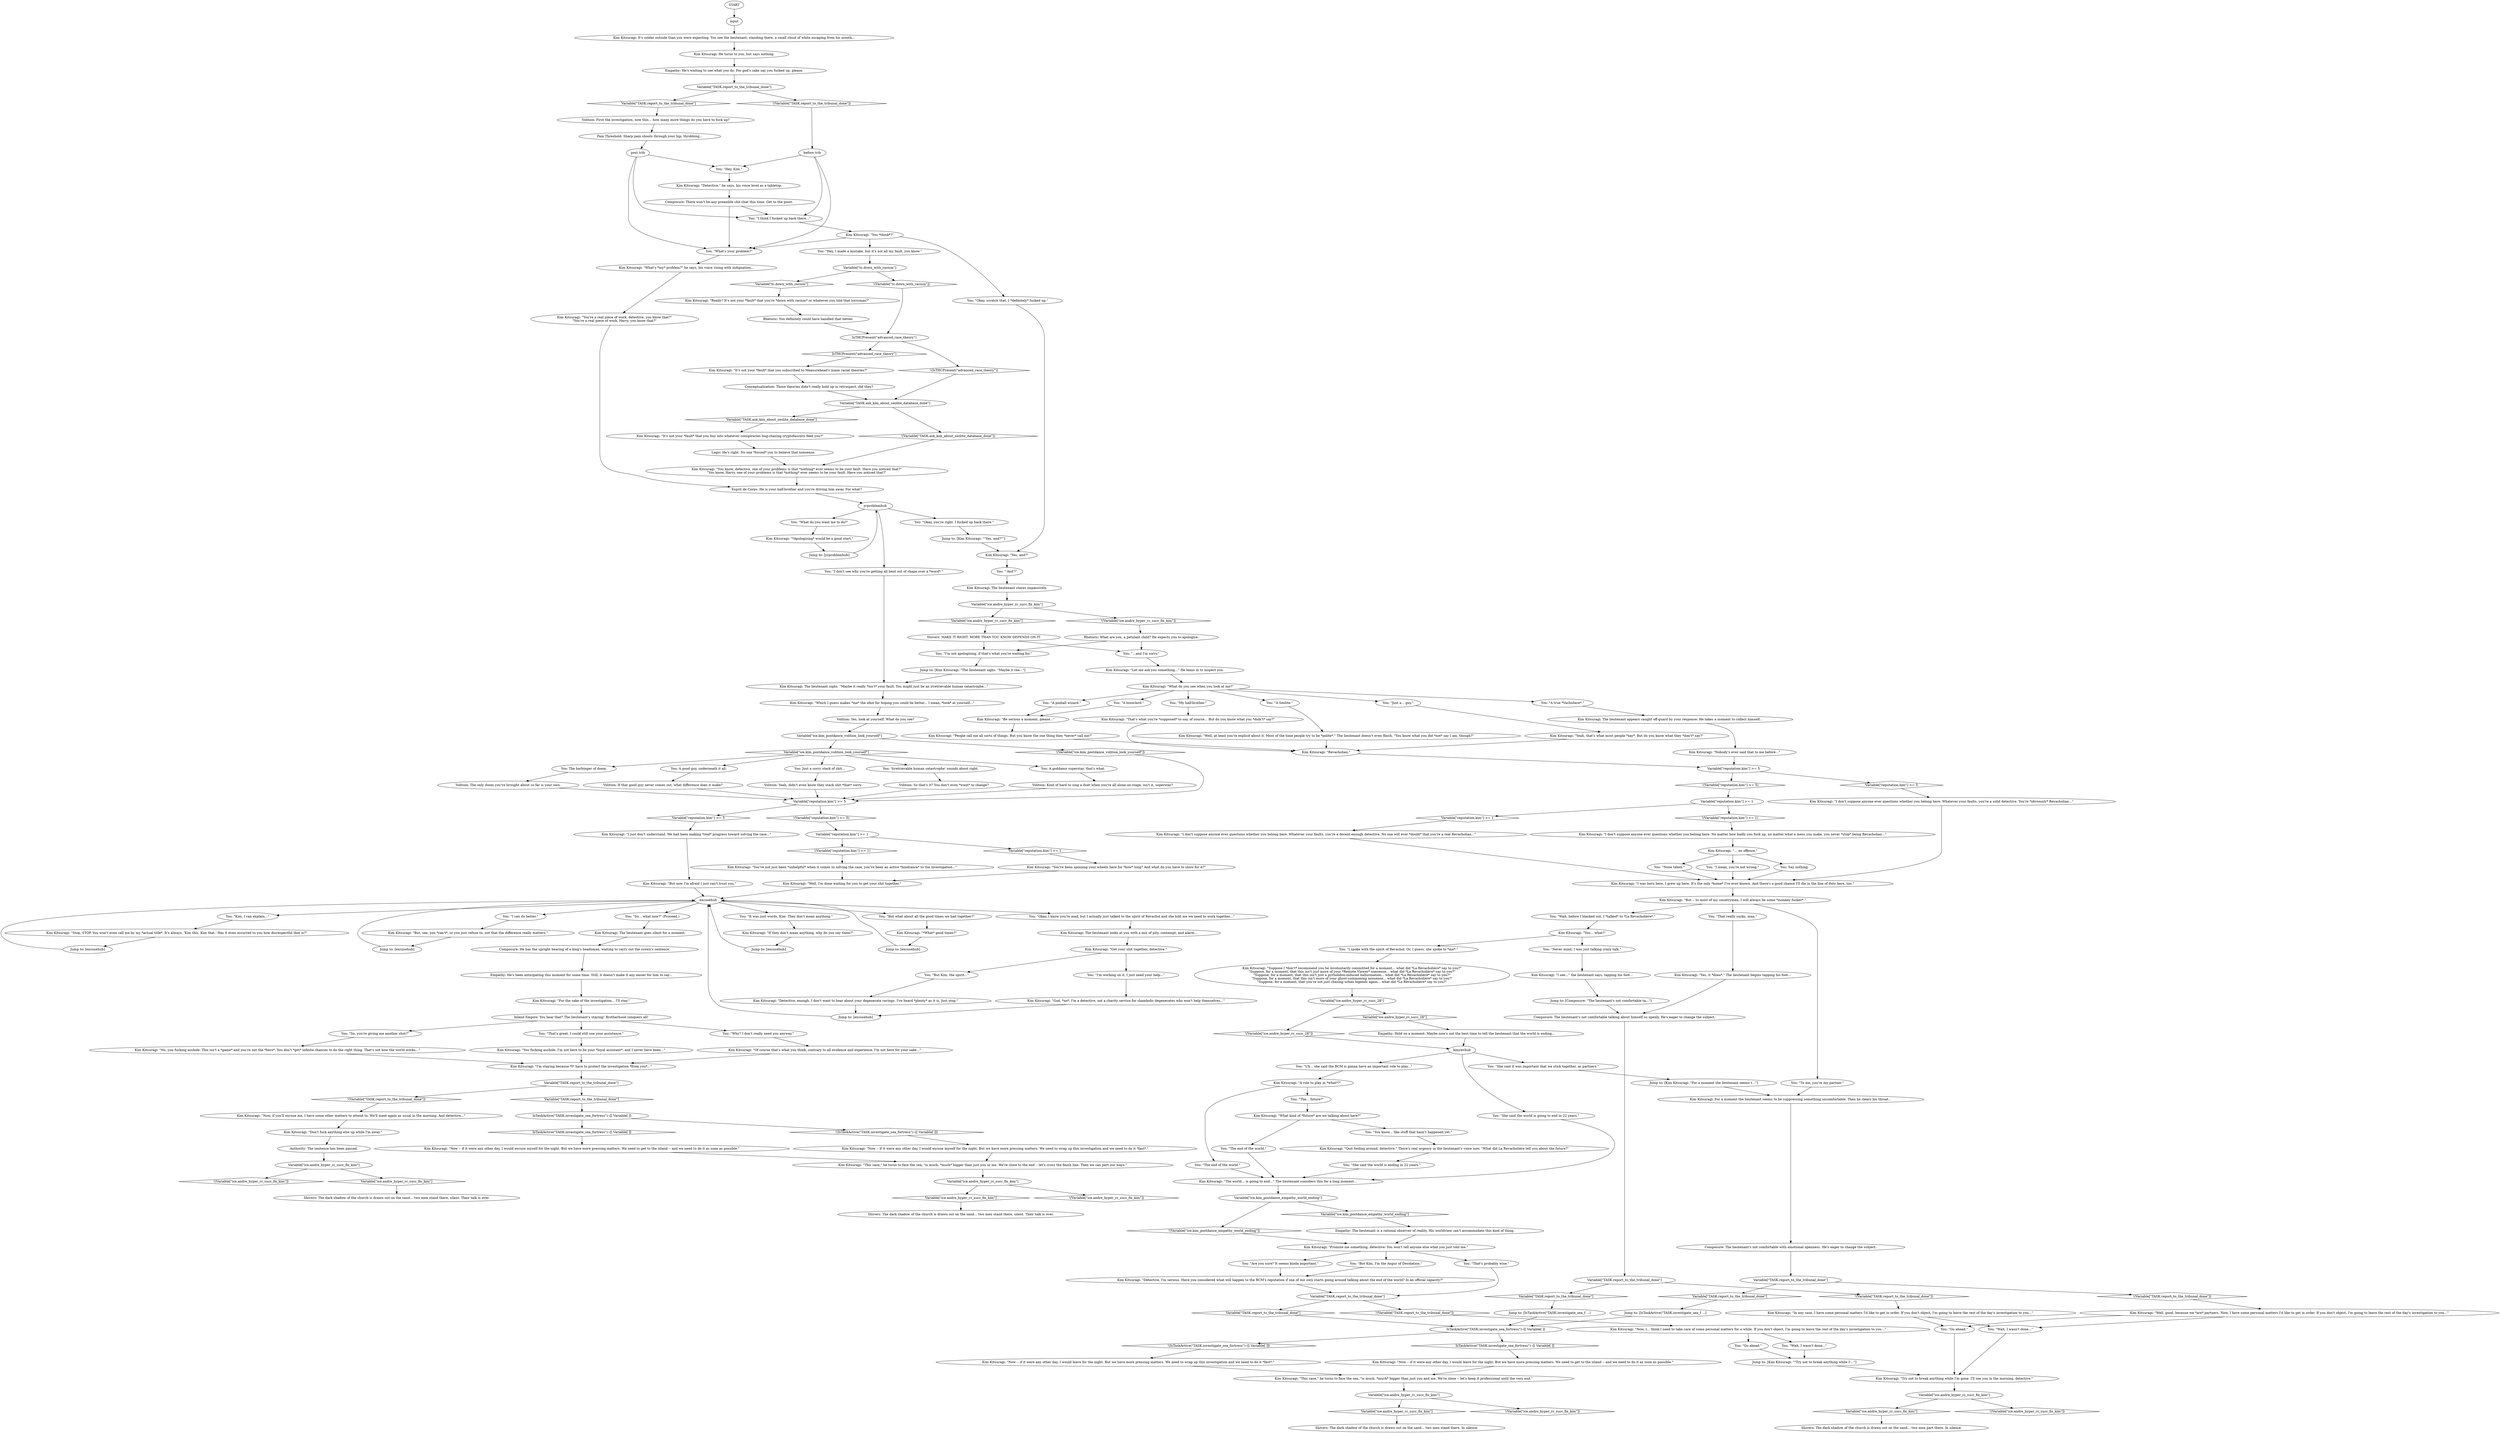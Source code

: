 # ICE / KIM RACISM FINAL TALK
# You failed the red check to get Kim to dance, and now you have to try to make amends or lose Kim's friendship forever.
# ==================================================
digraph G {
	  0 [label="START"];
	  1 [label="input"];
	  2 [label="Kim Kitsuragi: \"Now -- if it were any other day, I would leave for the night. But we have more pressing matters. We need to get to the island -- and we need to do it as soon as possible.\""];
	  3 [label="Variable[\"TASK.report_to_the_tribunal_done\"]"];
	  4 [label="Variable[\"TASK.report_to_the_tribunal_done\"]", shape=diamond];
	  5 [label="!(Variable[\"TASK.report_to_the_tribunal_done\"])", shape=diamond];
	  6 [label="Kim Kitsuragi: It's colder outside than you were expecting. You see the lieutenant, standing there, a small cloud of white escaping from his mouth..."];
	  7 [label="You: \"I'm not apologizing, if that's what you're waiting for.\""];
	  8 [label="Variable[\"reputation.kim\"] >= 1"];
	  9 [label="Variable[\"reputation.kim\"] >= 1", shape=diamond];
	  10 [label="!(Variable[\"reputation.kim\"] >= 1)", shape=diamond];
	  11 [label="Kim Kitsuragi: \"But now I'm afraid I just can't trust you.\""];
	  12 [label="You: \"Why? I don't really need you anyway.\""];
	  13 [label="Kim Kitsuragi: \"Try not to break anything while I'm gone. I'll see you in the morning, detective.\""];
	  14 [label="You: \"It was just words, Kim. They don't mean anything.\""];
	  15 [label="Kim Kitsuragi: \"Nobody's ever said that to me before...\""];
	  16 [label="You: \"Uh... she said the RCM is gonna have an important role to play...\""];
	  17 [label="You: \"She said the world is going to end in 22 years.\""];
	  18 [label="Kim Kitsuragi: \"Promise me something, detective: You won't tell anyone else what you just told me.\""];
	  19 [label="Jump to: [IsTaskActive(\"TASK.investigate_sea_f ...]"];
	  20 [label="kimrevhub"];
	  21 [label="Kim Kitsuragi: \"Detective,\" he says, his voice level as a tabletop."];
	  22 [label="You: \"Okay, scratch that. I *definitely* fucked up.\""];
	  23 [label="Esprit de Corps: He is your half-brother and you're driving him away. For what?"];
	  24 [label="Variable[\"TASK.ask_kim_about_seolite_database_done\"]"];
	  25 [label="Variable[\"TASK.ask_kim_about_seolite_database_done\"]", shape=diamond];
	  26 [label="!(Variable[\"TASK.ask_kim_about_seolite_database_done\"])", shape=diamond];
	  27 [label="You: \"A Seolite.\""];
	  28 [label="Logic: He's right. No one *forced* you to believe that nonsense."];
	  29 [label="You: \"I spoke with the spirit of Revachol. Or, I guess, she spoke to *me*.\""];
	  30 [label="Kim Kitsuragi: \"Yes, it *does*.\" The lieutenant begins tapping his foot..."];
	  31 [label="Kim Kitsuragi: \"The world... is going to end...\" The lieutenant considers this for a long moment..."];
	  32 [label="Variable[\"TASK.report_to_the_tribunal_done\"]"];
	  33 [label="Variable[\"TASK.report_to_the_tribunal_done\"]", shape=diamond];
	  34 [label="!(Variable[\"TASK.report_to_the_tribunal_done\"])", shape=diamond];
	  35 [label="Shivers: The dark shadow of the church is drawn out on the sand... two men stand there, silent. Their talk is over."];
	  36 [label="Volition: Yeah, didn't even know they stack shit *that* sorry."];
	  37 [label="You: \"Hey, I made a mistake, but it's not all my fault, you know.\""];
	  38 [label="You: \"'And'?\""];
	  39 [label="Kim Kitsuragi: \"What do you see when you look at me?\""];
	  40 [label="You: \"A binoclard.\""];
	  41 [label="Kim Kitsuragi: \"In any case, I have some personal matters I'd like to get in order. If you don't object, I'm going to leave the rest of the day's investigation to you...\""];
	  42 [label="Kim Kitsuragi: The lieutenant appears caught off-guard by your response. He takes a moment to collect himself..."];
	  43 [label="Variable[\"TASK.report_to_the_tribunal_done\"]"];
	  44 [label="Variable[\"TASK.report_to_the_tribunal_done\"]", shape=diamond];
	  45 [label="!(Variable[\"TASK.report_to_the_tribunal_done\"])", shape=diamond];
	  46 [label="You: \"Kim, I can explain...\""];
	  47 [label="Shivers: The dark shadow of the church is drawn out on the sand... two men stand there, silent. Their talk is over."];
	  48 [label="Variable[\"reputation.kim\"] >= 5"];
	  49 [label="Variable[\"reputation.kim\"] >= 5", shape=diamond];
	  50 [label="!(Variable[\"reputation.kim\"] >= 5)", shape=diamond];
	  51 [label="Kim Kitsuragi: \"I don't suppose anyone ever questions whether you belong here. Whatever your faults, you're a decent-enough detective. No one will ever *doubt* that you're a real Revacholian...\""];
	  52 [label="Kim Kitsuragi: \"If they don't mean anything, why do you say them?\""];
	  53 [label="Variable[\"TASK.report_to_the_tribunal_done\"]"];
	  54 [label="Variable[\"TASK.report_to_the_tribunal_done\"]", shape=diamond];
	  55 [label="!(Variable[\"TASK.report_to_the_tribunal_done\"])", shape=diamond];
	  56 [label="IsTHCPresent(\"advanced_race_theory\")"];
	  57 [label="IsTHCPresent(\"advanced_race_theory\")", shape=diamond];
	  58 [label="!(IsTHCPresent(\"advanced_race_theory\"))", shape=diamond];
	  59 [label="Variable[\"ice.kim_postdance_volition_look_yourself\"]"];
	  60 [label="Variable[\"ice.kim_postdance_volition_look_yourself\"]", shape=diamond];
	  61 [label="!(Variable[\"ice.kim_postdance_volition_look_yourself\"])", shape=diamond];
	  62 [label="Kim Kitsuragi: \"God, *no*. I'm a detective, not a charity service for shambolic degenerates who won't help themselves...\""];
	  63 [label="Kim Kitsuragi: \"You fucking asshole. I'm not here to be your *loyal assistant*, and I never have been...\""];
	  64 [label="Kim Kitsuragi: \"I was born here. I grew up here. It's the only *home* I've ever known. And there's a good chance I'll die in the line of duty here, too.\""];
	  65 [label="Kim Kitsuragi: \"Don't fuck anything else up while I'm away.\""];
	  66 [label="Shivers: The dark shadow of the church is drawn out on the sand... two men part there. In silence."];
	  67 [label="Empathy: The lieutenant is a rational observer of reality. His worldview can't accommodate this kind of thing."];
	  68 [label="Jump to: [Kim Kitsuragi: \"\"Try not to break anything while I'...\"]"];
	  69 [label="Kim Kitsuragi: \"Really? It's not your *fault* that you're *down with racism* or whatever you told that lorryman?\""];
	  70 [label="Kim Kitsuragi: The lieutenant stares impassively."];
	  71 [label="yrproblemhub"];
	  72 [label="Kim Kitsuragi: \"Which I guess makes *me* the idiot for hoping you could be better... I mean, *look* at yourself...\""];
	  73 [label="You: \"Go ahead.\""];
	  74 [label="Composure: The lieutenant's not comfortable with emotional openness. He's eager to change the subject."];
	  75 [label="Kim Kitsuragi: \"A role to play in *what*?\""];
	  76 [label="IsTaskActive(\"TASK.investigate_sea_fortress\")--[[ Variable[ ]]"];
	  77 [label="IsTaskActive(\"TASK.investigate_sea_fortress\")--[[ Variable[ ]]", shape=diamond];
	  78 [label="!(IsTaskActive(\"TASK.investigate_sea_fortress\")--[[ Variable[ ]])", shape=diamond];
	  79 [label="You: \"She said it was important that we stick together, as partners.\""];
	  80 [label="Kim Kitsuragi: He turns to you, but says nothing."];
	  81 [label="Kim Kitsuragi: \"It's not your *fault* that you subscribed to Measurehead's inane racial theories?\""];
	  82 [label="Kim Kitsuragi: The lieutenant goes silent for a moment."];
	  83 [label="You: \"So, you're giving me another shot?\""];
	  84 [label="You: \"To me, you're my partner.\""];
	  85 [label="Kim Kitsuragi: \"I see...\" the lieutenant says, tapping his foot..."];
	  86 [label="Composure: The lieutenant's not comfortable talking about himself so openly. He's eager to change the subject."];
	  87 [label="Kim Kitsuragi: \"Detective, I'm serious. Have you considered what will happen to the RCM's reputation if one of our own starts going around talking about the end of the world? In an official capacity?\""];
	  88 [label="Kim Kitsuragi: \"It's not your *fault* that you buy into whatever conspiracies bug-chasing cryptofascists feed you?\""];
	  89 [label="You: \"Just a... guy.\""];
	  90 [label="You: \"Okay, you're right. I fucked up back there.\""];
	  91 [label="Jump to: [yrproblemhub]"];
	  92 [label="You: \"So... what now?\" (Proceed.)"];
	  93 [label="Kim Kitsuragi: \"Get your shit together, detective.\""];
	  94 [label="You: \"I'm working on it, I just need your help...\""];
	  95 [label="Kim Kitsuragi: \"Of course that's what you think, contrary to all evidence and experience. I'm not here for your sake...\""];
	  96 [label="Jump to: [excusehub]"];
	  97 [label="Jump to: [excusehub]"];
	  98 [label="Kim Kitsuragi: \"Well, good, because we *are* partners. Now, I have some personal matters I'd like to get in order. If you don't object, I'm going to leave the rest of the day's investigation to you...\""];
	  99 [label="You: \"The end of the world.\""];
	  100 [label="Empathy: He's waiting to see what you do. For god's sake say you fucked up, please."];
	  101 [label="Kim Kitsuragi: \"Yes, and?\""];
	  102 [label="Shivers: MAKE IT RIGHT. MORE THAN YOU KNOW DEPENDS ON IT."];
	  103 [label="Empathy: He's been anticipating this moment for some time. Still, it doesn't make it any easier for him to say..."];
	  104 [label="Kim Kitsuragi: \"*What* good times?\""];
	  105 [label="Jump to: [excusehub]"];
	  106 [label="You: \"The end of the world.\""];
	  107 [label="You: \"Are you sure? It seems kinda important.\""];
	  108 [label="Variable[\"ice.andre_hyper_rc_succ_fix_kim\"]"];
	  109 [label="Variable[\"ice.andre_hyper_rc_succ_fix_kim\"]", shape=diamond];
	  110 [label="!(Variable[\"ice.andre_hyper_rc_succ_fix_kim\"])", shape=diamond];
	  111 [label="Jump to: [Kim Kitsuragi: \"\"Yes, and?\"\"]"];
	  112 [label="Kim Kitsuragi: The lieutenant looks at you with a mix of pity, contempt, and alarm..."];
	  114 [label="Volition: The only doom you've brought about so far is your own."];
	  115 [label="Kim Kitsuragi: \"Revacholian.\""];
	  116 [label="Kim Kitsuragi: \"I don't suppose anyone ever questions whether you belong here. Whatever your faults, you're a solid detective. You're *obviously* Revacholian...\""];
	  117 [label="You: \"That's probably wise.\""];
	  118 [label="Kim Kitsuragi: \"Now -- if it were any other day, I would leave for the night. But we have more pressing matters. We need to wrap up this investigation and we need to do it *fast*.\""];
	  119 [label="Variable[\"ice.andre_hyper_rc_succ_fix_kim\"]"];
	  120 [label="Variable[\"ice.andre_hyper_rc_succ_fix_kim\"]", shape=diamond];
	  121 [label="!(Variable[\"ice.andre_hyper_rc_succ_fix_kim\"])", shape=diamond];
	  122 [label="Kim Kitsuragi: \"You *think*?\""];
	  123 [label="You: \"...and I'm sorry.\""];
	  124 [label="Kim Kitsuragi: \"*Apologizing* would be a good start.\""];
	  125 [label="Kim Kitsuragi: \"Yeah, that's what most people *say*. But do you know what they *don't* say?\""];
	  126 [label="You: A good guy, underneath it all."];
	  127 [label="Volition: Kind of hard to sing a duet when you're all alone on-stage, isn't it, superstar?"];
	  128 [label="Authority: The sentence has been passed."];
	  129 [label="Kim Kitsuragi: \"... no offence.\""];
	  130 [label="Variable[\"ice.andre_hyper_rc_succ_fix_kim\"]"];
	  131 [label="Variable[\"ice.andre_hyper_rc_succ_fix_kim\"]", shape=diamond];
	  132 [label="!(Variable[\"ice.andre_hyper_rc_succ_fix_kim\"])", shape=diamond];
	  133 [label="Kim Kitsuragi: \"Suppose I *don't* recommend you be involuntarily committed for a moment... what did *La Revacholière* say to you?\"\n\"Suppose, for a moment, that this isn't just more of your *Remote Viewer* nonsense... what did *La Revacholière* say to you?\"\n\"Suppose, for a moment, that this isn't just a pyrholidon-induced hallucination... what did *La Revacholière* say to you?\"\n\"Suppose, for a moment, that this isn't more of your ghost-summoning nonsense... what did *La Revacholière* say to you?\"\n\"Suppose, for a moment, that you're not just chasing urban legends again... what did *La Revacholière* say to you?\""];
	  134 [label="You: \"The... future?\""];
	  135 [label="Kim Kitsuragi: \"Quit fooling around, detective.\" There's real urgency in the lieutenant's voice now. \"What did La Revacholière tell you about the future?\""];
	  136 [label="You: \"But Kim, I'm the Augur of Desolation.\""];
	  137 [label="You: Just a sorry stack of shit..."];
	  138 [label="Jump to: [Kim Kitsuragi: \"For a moment the lieutenant seems t...\"]"];
	  139 [label="Variable[\"tc.down_with_racism\"]"];
	  140 [label="Variable[\"tc.down_with_racism\"]", shape=diamond];
	  141 [label="!(Variable[\"tc.down_with_racism\"])", shape=diamond];
	  142 [label="Kim Kitsuragi: \"Well, at least you're explicit about it. Most of the time people try to be *polite*.\" The lieutenant doesn't even flinch. \"You know what you did *not* say I am, though?\""];
	  143 [label="Jump to: [Kim Kitsuragi: \"The lieutenant sighs. \"Maybe it rea...\"]"];
	  144 [label="Kim Kitsuragi: \"Now, if you'll excuse me, I have some other matters to attend to. We'll meet again as usual in the morning. And detective...\""];
	  145 [label="Jump to: [excusehub]"];
	  146 [label="Variable[\"reputation.kim\"] >= 1"];
	  147 [label="Variable[\"reputation.kim\"] >= 1", shape=diamond];
	  148 [label="!(Variable[\"reputation.kim\"] >= 1)", shape=diamond];
	  149 [label="Variable[\"ice.andre_hyper_rc_succ_fix_kim\"]"];
	  150 [label="Variable[\"ice.andre_hyper_rc_succ_fix_kim\"]", shape=diamond];
	  151 [label="!(Variable[\"ice.andre_hyper_rc_succ_fix_kim\"])", shape=diamond];
	  152 [label="You: \"What's your problem?\""];
	  153 [label="You: \"What do you want me to do?\""];
	  154 [label="Rhetoric: You definitely could have handled that better."];
	  155 [label="Volition: If that good guy never comes out, what difference does it make?"];
	  156 [label="Kim Kitsuragi: \"Stop, STOP. You won't even call me by my *actual title*. It's always, 'Kim this, Kim that.' Has it even occurred to you how disrespectful that is?\""];
	  157 [label="Kim Kitsuragi: \"But, see, you *can't*, or you just refuse to, not that the difference really matters.\""];
	  158 [label="Kim Kitsuragi: \"I'm staying because *I* have to protect the investigation *from you*...\""];
	  159 [label="You: \"None taken.\""];
	  160 [label="You: \"A true *Vacholiere*.\""];
	  161 [label="Jump to: [IsTaskActive(\"TASK.investigate_sea_f ...]"];
	  162 [label="Kim Kitsuragi: \"This case,\" he turns to face the sea, \"is much, *much* bigger than just you or me. We're close to the end -- let's cross the finish line. Then we can part our ways.\""];
	  163 [label="Rhetoric: What are you, a petulant child? He expects you to apologize."];
	  164 [label="Kim Kitsuragi: \"That's what you're *supposed* to say, of course... But do you know what you *didn't* say?\""];
	  165 [label="Kim Kitsuragi: \"I just don't understand. We had been making *real* progress toward solving the case...\""];
	  166 [label="Kim Kitsuragi: \"No, you fucking asshole. This isn't a *game* and you're not the *hero*. You don't *get* infinite chances to do the right thing. That's not how the world works...\""];
	  167 [label="Empathy: Hold on a moment. Maybe now's not the best time to tell the lieutenant that the world is ending..."];
	  168 [label="Kim Kitsuragi: \"Now, I... think I need to take care of some personal matters for a while. If you don't object, I'm going to leave the rest of the day's investigation to you...\""];
	  169 [label="Pain Threshold: Sharp pain shoots through your hip, throbbing..."];
	  170 [label="Kim Kitsuragi: \"This case,\" he turns to face the sea, \"is much, *much* bigger than just you and me. We're close -- let's keep it professional until the very end.\""];
	  171 [label="You: \"Hey, Kim.\""];
	  172 [label="Kim Kitsuragi: \"You know, detective, one of your problems is that *nothing* ever seems to be your fault. Have you noticed that?\"\n\"You know, Harry, one of your problems is that *nothing* ever seems to be your fault. Have you noticed that?\""];
	  173 [label="Conceptualization: Those theories didn't really hold up in retrospect, did they?"];
	  174 [label="You: 'Irretrievable human catastrophe' sounds about right."];
	  175 [label="You: A goddamn superstar, that's what."];
	  176 [label="Kim Kitsuragi: \"For the sake of the investigation... I'll stay.\""];
	  177 [label="You: \"Okay, I know you're mad, but I actually just talked to the spirit of Revachol and she told me we need to work together...\""];
	  178 [label="You: \"That's great, I could still use your assistance.\""];
	  179 [label="Kim Kitsuragi: \"But -- to most of my countrymen, I will always be some *monkey fucker*.\""];
	  180 [label="You: \"Wait, before I blacked out, I *talked* to *La Revacholière*.\""];
	  181 [label="Kim Kitsuragi: \"You... what?\""];
	  182 [label="You: \"Wait, I wasn't done...\""];
	  183 [label="Jump to: [Composure: \"The lieutenant's not comfortable ta...\"]"];
	  184 [label="post trib"];
	  185 [label="Kim Kitsuragi: The lieutenant sighs. \"Maybe it really *isn't* your fault. You might just be an irretrievable human catastrophe...\""];
	  186 [label="Volition: Yes, look at yourself. What do you see?"];
	  187 [label="Variable[\"reputation.kim\"] >= 5"];
	  188 [label="Variable[\"reputation.kim\"] >= 5", shape=diamond];
	  189 [label="!(Variable[\"reputation.kim\"] >= 5)", shape=diamond];
	  190 [label="Kim Kitsuragi: \"You've not just been *unhelpful* when it comes to solving the case, you've been an active *hindrance* to the investigation...\""];
	  191 [label="You: \"But Kim, the spirit...\""];
	  192 [label="Composure: He has the upright bearing of a king's headsman, waiting to carry out the crown's sentence."];
	  193 [label="Jump to: [excusehub]"];
	  194 [label="You: \"That really sucks, man.\""];
	  195 [label="Kim Kitsuragi: For a moment the lieutenant seems to be suppressing something uncomfortable. Then he clears his throat..."];
	  196 [label="You: \"But what about all the good times we had together?\""];
	  197 [label="Variable[\"TASK.report_to_the_tribunal_done\"]"];
	  198 [label="Variable[\"TASK.report_to_the_tribunal_done\"]", shape=diamond];
	  199 [label="!(Variable[\"TASK.report_to_the_tribunal_done\"])", shape=diamond];
	  200 [label="Shivers: The dark shadow of the church is drawn out on the sand... two men stand there. In silence."];
	  201 [label="IsTaskActive(\"TASK.investigate_sea_fortress\")--[[ Variable[ ]]"];
	  202 [label="IsTaskActive(\"TASK.investigate_sea_fortress\")--[[ Variable[ ]]", shape=diamond];
	  203 [label="!(IsTaskActive(\"TASK.investigate_sea_fortress\")--[[ Variable[ ]])", shape=diamond];
	  204 [label="You: \"I think I fucked up back there...\""];
	  205 [label="Kim Kitsuragi: \"You're a real piece of work, detective, you know that?\"\n\"You're a real piece of work, Harry, you know that?\""];
	  206 [label="Kim Kitsuragi: \"You've been spinning your wheels here for *how* long? And what do you have to show for it?\""];
	  207 [label="Kim Kitsuragi: \"Well, I'm done waiting for you to get your shit together.\""];
	  208 [label="You: \"I mean, you're not wrong.\""];
	  209 [label="excusehub"];
	  210 [label="You: \"She said the world is ending in 22 years.\""];
	  211 [label="Variable[\"ice.kim_postdance_empathy_world_ending\"]"];
	  212 [label="Variable[\"ice.kim_postdance_empathy_world_ending\"]", shape=diamond];
	  213 [label="!(Variable[\"ice.kim_postdance_empathy_world_ending\"])", shape=diamond];
	  214 [label="You: \"Go ahead.\""];
	  215 [label="Kim Kitsuragi: \"Now -- if it were any other day, I would excuse myself for the night. But we have more pressing matters. We need to wrap up this investigation and we need to do it *fast*.\""];
	  216 [label="before trib"];
	  217 [label="You: \"I don't see why you're getting all bent out of shape over a *word*.\""];
	  218 [label="Kim Kitsuragi: \"Let me ask you something...\" He leans in to inspect you."];
	  219 [label="You: \"My half-brother.\""];
	  220 [label="Kim Kitsuragi: \"Be serious a moment, please...\""];
	  221 [label="Volition: So that's it? You don't even *want* to change?"];
	  222 [label="You: Say nothing."];
	  223 [label="Kim Kitsuragi: \"What kind of *future* are we talking about here?\""];
	  224 [label="Variable[\"ice.andre_hyper_rc_succ_fix_kim\"]"];
	  225 [label="Variable[\"ice.andre_hyper_rc_succ_fix_kim\"]", shape=diamond];
	  226 [label="!(Variable[\"ice.andre_hyper_rc_succ_fix_kim\"])", shape=diamond];
	  227 [label="Variable[\"ice.andre_hyper_rc_succ_28\"]"];
	  228 [label="Variable[\"ice.andre_hyper_rc_succ_28\"]", shape=diamond];
	  229 [label="!(Variable[\"ice.andre_hyper_rc_succ_28\"])", shape=diamond];
	  230 [label="Composure: There won't be any preamble chit-chat this time. Get to the point."];
	  231 [label="Kim Kitsuragi: \"What's *my* problem?\" he says, his voice rising with indignation..."];
	  232 [label="You: \"I can do better.\""];
	  233 [label="Kim Kitsuragi: \"Detective, enough. I don't want to hear about your degenerate ravings. I've heard *plenty* as it is. Just stop.\""];
	  234 [label="Inland Empire: You hear that? The lieutenant's staying! Brotherhood conquers all!"];
	  235 [label="Kim Kitsuragi: \"I don't suppose anyone ever questions whether you belong here. No matter how badly you fuck up, no matter what a mess you make, you never *stop* being Revacholian...\""];
	  236 [label="Kim Kitsuragi: \"People call me all sorts of things. But you know the one thing they *never* call me?\""];
	  237 [label="You: \"Never mind, I was just talking crazy talk.\""];
	  238 [label="You: \"You know... like stuff that hasn't happened yet.\""];
	  239 [label="You: \"Wait, I wasn't done...\""];
	  240 [label="Volition: First the investigation, now this... how many more things do you have to fuck up?"];
	  241 [label="Kim Kitsuragi: \"Now -- if it were any other day, I would excuse myself for the night. But we have more pressing matters. We need to get to the island -- and we need to do it as soon as possible.\""];
	  242 [label="You: \"A pinball wizard.\""];
	  243 [label="You: The harbinger of doom."];
	  0 -> 1
	  1 -> 6
	  2 -> 170
	  3 -> 4
	  3 -> 5
	  4 -> 19
	  5 -> 98
	  6 -> 80
	  7 -> 143
	  8 -> 9
	  8 -> 10
	  9 -> 206
	  10 -> 190
	  11 -> 209
	  12 -> 95
	  13 -> 149
	  14 -> 52
	  15 -> 48
	  16 -> 75
	  17 -> 31
	  18 -> 136
	  18 -> 107
	  18 -> 117
	  19 -> 76
	  20 -> 16
	  20 -> 17
	  20 -> 79
	  21 -> 230
	  22 -> 101
	  23 -> 71
	  24 -> 25
	  24 -> 26
	  25 -> 88
	  26 -> 172
	  27 -> 142
	  28 -> 172
	  29 -> 133
	  30 -> 86
	  31 -> 211
	  32 -> 33
	  32 -> 34
	  33 -> 240
	  34 -> 216
	  36 -> 187
	  37 -> 139
	  38 -> 70
	  39 -> 160
	  39 -> 40
	  39 -> 219
	  39 -> 242
	  39 -> 89
	  39 -> 27
	  40 -> 220
	  41 -> 73
	  41 -> 182
	  42 -> 15
	  43 -> 44
	  43 -> 45
	  44 -> 201
	  45 -> 144
	  46 -> 156
	  48 -> 49
	  48 -> 50
	  49 -> 116
	  50 -> 146
	  51 -> 64
	  52 -> 105
	  53 -> 54
	  53 -> 55
	  54 -> 76
	  55 -> 168
	  56 -> 57
	  56 -> 58
	  57 -> 81
	  58 -> 24
	  59 -> 60
	  59 -> 61
	  60 -> 137
	  60 -> 174
	  60 -> 175
	  60 -> 243
	  60 -> 126
	  61 -> 187
	  62 -> 96
	  63 -> 158
	  64 -> 179
	  65 -> 128
	  67 -> 18
	  68 -> 13
	  69 -> 154
	  70 -> 108
	  71 -> 153
	  71 -> 90
	  71 -> 217
	  72 -> 186
	  73 -> 13
	  74 -> 3
	  75 -> 99
	  75 -> 134
	  76 -> 77
	  76 -> 78
	  77 -> 2
	  78 -> 118
	  79 -> 138
	  80 -> 100
	  81 -> 173
	  82 -> 192
	  83 -> 166
	  84 -> 195
	  85 -> 183
	  86 -> 197
	  87 -> 53
	  88 -> 28
	  89 -> 125
	  90 -> 111
	  91 -> 71
	  92 -> 82
	  93 -> 94
	  93 -> 191
	  94 -> 62
	  95 -> 158
	  96 -> 209
	  97 -> 209
	  98 -> 73
	  98 -> 182
	  99 -> 31
	  100 -> 32
	  101 -> 38
	  102 -> 123
	  102 -> 7
	  103 -> 176
	  104 -> 97
	  105 -> 209
	  106 -> 31
	  107 -> 87
	  108 -> 109
	  108 -> 110
	  109 -> 102
	  110 -> 163
	  111 -> 101
	  112 -> 93
	  114 -> 187
	  115 -> 48
	  116 -> 64
	  117 -> 53
	  118 -> 170
	  119 -> 120
	  119 -> 121
	  120 -> 200
	  122 -> 152
	  122 -> 37
	  122 -> 22
	  123 -> 218
	  124 -> 91
	  125 -> 115
	  126 -> 155
	  127 -> 187
	  128 -> 130
	  129 -> 208
	  129 -> 222
	  129 -> 159
	  130 -> 131
	  130 -> 132
	  131 -> 47
	  133 -> 227
	  134 -> 223
	  135 -> 210
	  136 -> 87
	  137 -> 36
	  138 -> 195
	  139 -> 140
	  139 -> 141
	  140 -> 69
	  141 -> 56
	  142 -> 115
	  143 -> 185
	  144 -> 65
	  145 -> 209
	  146 -> 147
	  146 -> 148
	  147 -> 51
	  148 -> 235
	  149 -> 150
	  149 -> 151
	  150 -> 66
	  152 -> 231
	  153 -> 124
	  154 -> 56
	  155 -> 187
	  156 -> 193
	  157 -> 145
	  158 -> 43
	  159 -> 64
	  160 -> 42
	  161 -> 76
	  162 -> 224
	  163 -> 123
	  163 -> 7
	  164 -> 115
	  165 -> 11
	  166 -> 158
	  167 -> 20
	  168 -> 214
	  168 -> 239
	  169 -> 184
	  170 -> 119
	  171 -> 21
	  172 -> 23
	  173 -> 24
	  174 -> 221
	  175 -> 127
	  176 -> 234
	  177 -> 112
	  178 -> 63
	  179 -> 194
	  179 -> 180
	  179 -> 84
	  180 -> 181
	  181 -> 237
	  181 -> 29
	  182 -> 13
	  183 -> 86
	  184 -> 152
	  184 -> 171
	  184 -> 204
	  185 -> 72
	  186 -> 59
	  187 -> 188
	  187 -> 189
	  188 -> 165
	  189 -> 8
	  190 -> 207
	  191 -> 233
	  192 -> 103
	  193 -> 209
	  194 -> 30
	  195 -> 74
	  196 -> 104
	  197 -> 198
	  197 -> 199
	  198 -> 161
	  199 -> 41
	  201 -> 202
	  201 -> 203
	  202 -> 241
	  203 -> 215
	  204 -> 122
	  205 -> 23
	  206 -> 207
	  207 -> 209
	  208 -> 64
	  209 -> 196
	  209 -> 232
	  209 -> 46
	  209 -> 14
	  209 -> 177
	  209 -> 92
	  210 -> 31
	  211 -> 212
	  211 -> 213
	  212 -> 67
	  213 -> 18
	  214 -> 68
	  215 -> 162
	  216 -> 152
	  216 -> 171
	  216 -> 204
	  217 -> 185
	  218 -> 39
	  219 -> 164
	  220 -> 236
	  221 -> 187
	  222 -> 64
	  223 -> 106
	  223 -> 238
	  224 -> 225
	  224 -> 226
	  225 -> 35
	  227 -> 228
	  227 -> 229
	  228 -> 167
	  229 -> 20
	  230 -> 152
	  230 -> 204
	  231 -> 205
	  232 -> 157
	  233 -> 96
	  234 -> 178
	  234 -> 83
	  234 -> 12
	  235 -> 129
	  236 -> 115
	  237 -> 85
	  238 -> 135
	  239 -> 68
	  240 -> 169
	  241 -> 162
	  242 -> 220
	  243 -> 114
}

